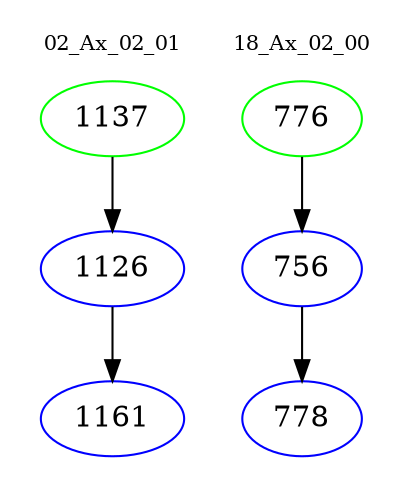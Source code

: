 digraph{
subgraph cluster_0 {
color = white
label = "02_Ax_02_01";
fontsize=10;
T0_1137 [label="1137", color="green"]
T0_1137 -> T0_1126 [color="black"]
T0_1126 [label="1126", color="blue"]
T0_1126 -> T0_1161 [color="black"]
T0_1161 [label="1161", color="blue"]
}
subgraph cluster_1 {
color = white
label = "18_Ax_02_00";
fontsize=10;
T1_776 [label="776", color="green"]
T1_776 -> T1_756 [color="black"]
T1_756 [label="756", color="blue"]
T1_756 -> T1_778 [color="black"]
T1_778 [label="778", color="blue"]
}
}
